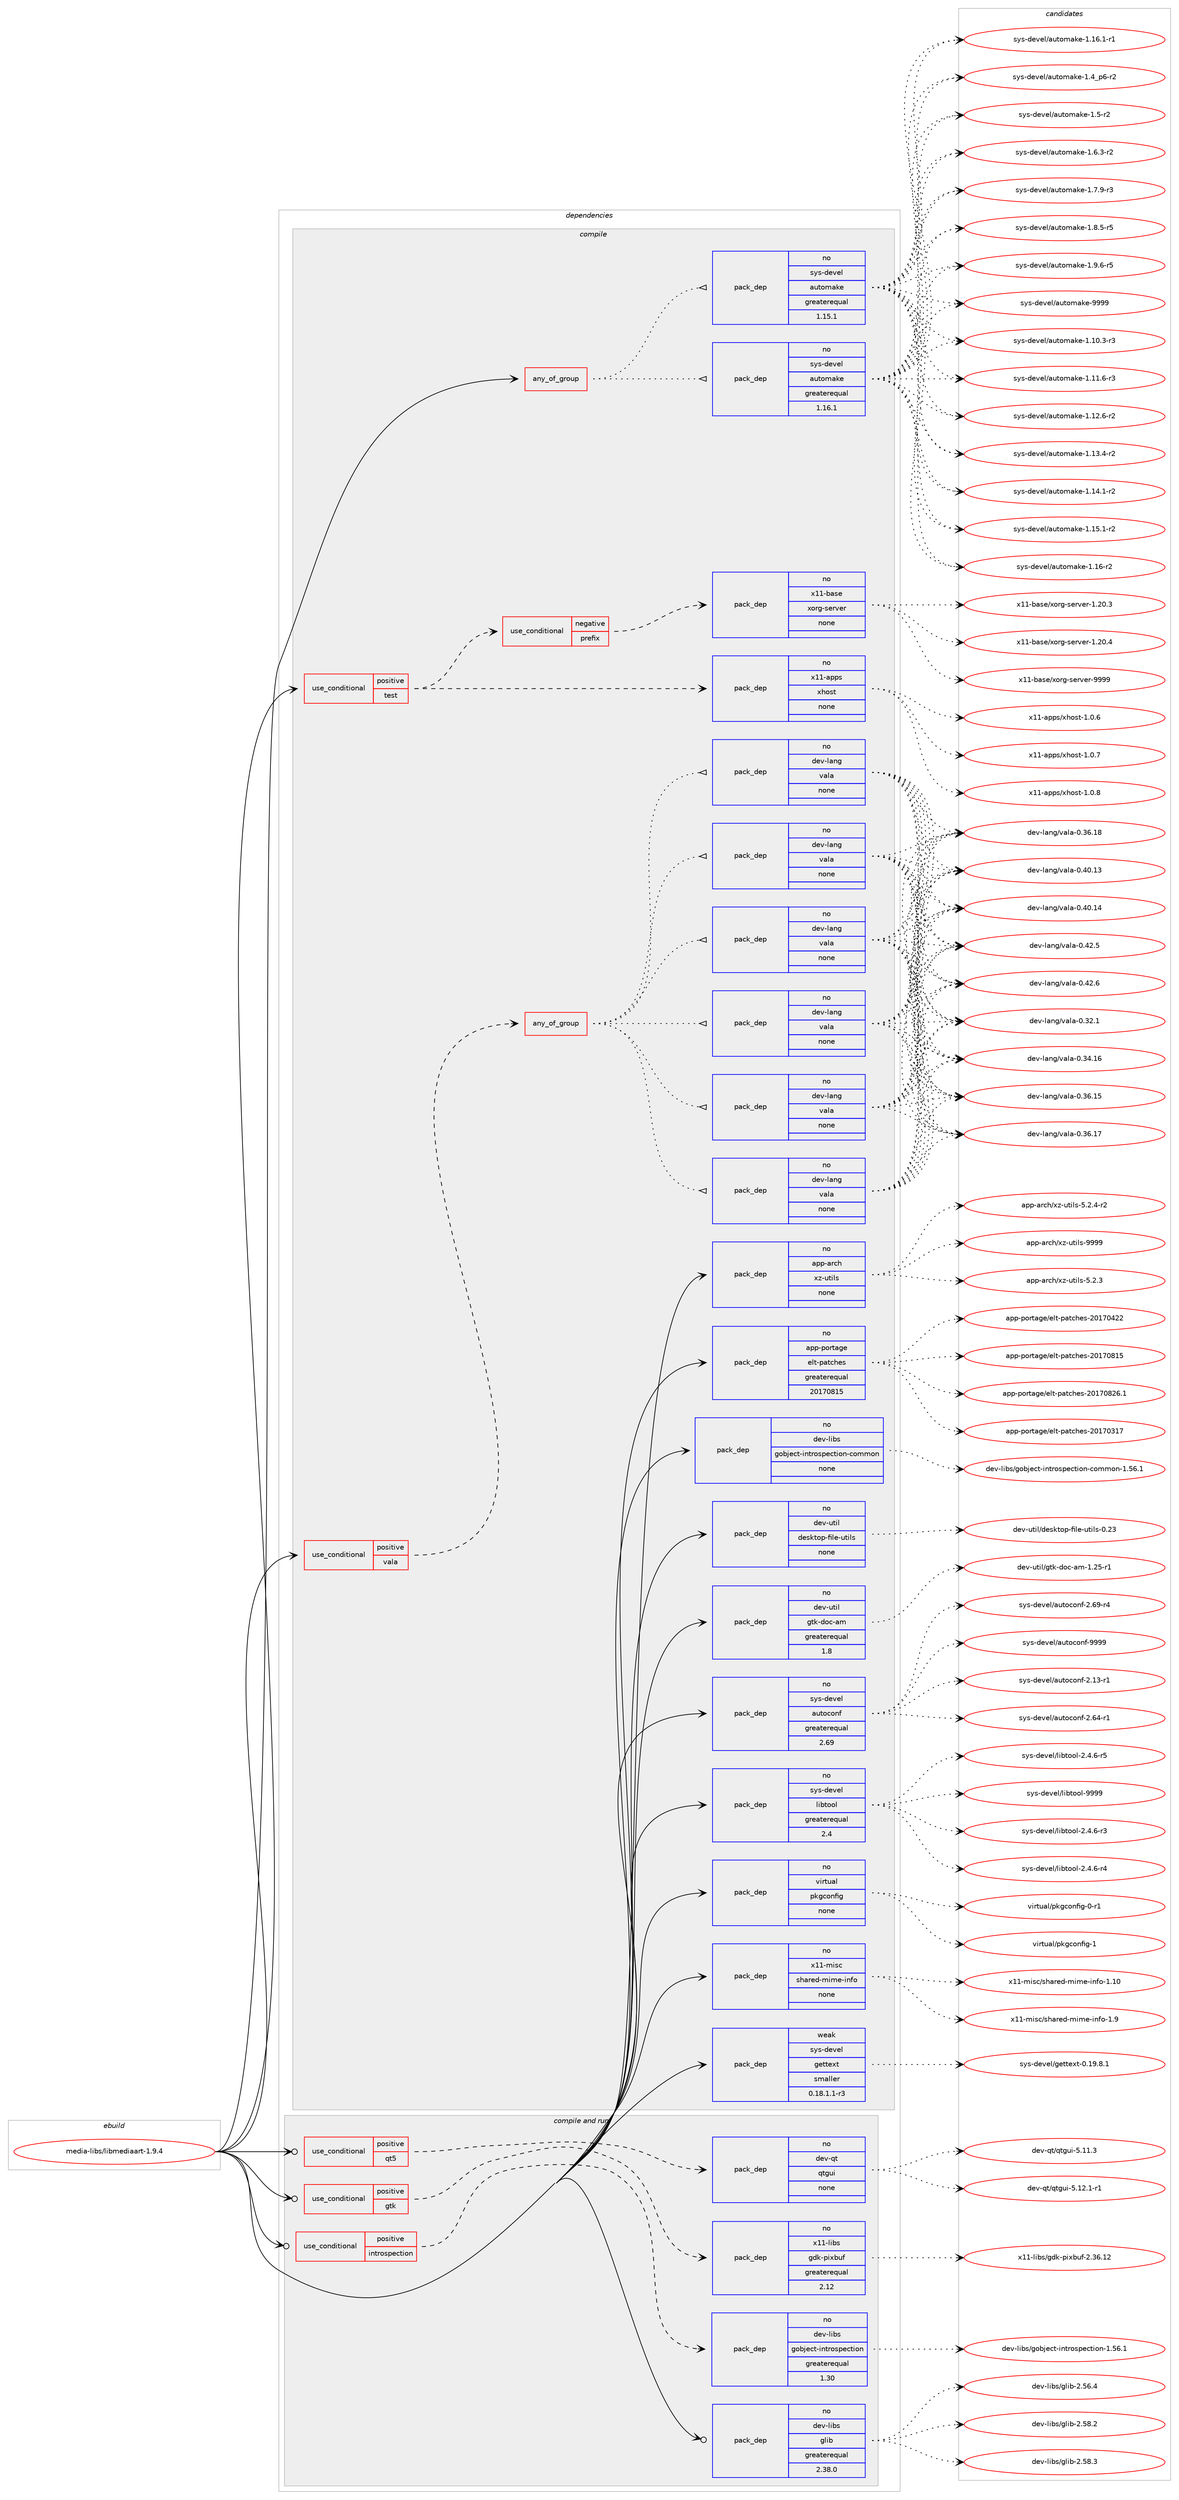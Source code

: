 digraph prolog {

# *************
# Graph options
# *************

newrank=true;
concentrate=true;
compound=true;
graph [rankdir=LR,fontname=Helvetica,fontsize=10,ranksep=1.5];#, ranksep=2.5, nodesep=0.2];
edge  [arrowhead=vee];
node  [fontname=Helvetica,fontsize=10];

# **********
# The ebuild
# **********

subgraph cluster_leftcol {
color=gray;
rank=same;
label=<<i>ebuild</i>>;
id [label="media-libs/libmediaart-1.9.4", color=red, width=4, href="../media-libs/libmediaart-1.9.4.svg"];
}

# ****************
# The dependencies
# ****************

subgraph cluster_midcol {
color=gray;
label=<<i>dependencies</i>>;
subgraph cluster_compile {
fillcolor="#eeeeee";
style=filled;
label=<<i>compile</i>>;
subgraph any25108 {
dependency1612946 [label=<<TABLE BORDER="0" CELLBORDER="1" CELLSPACING="0" CELLPADDING="4"><TR><TD CELLPADDING="10">any_of_group</TD></TR></TABLE>>, shape=none, color=red];subgraph pack1152670 {
dependency1612947 [label=<<TABLE BORDER="0" CELLBORDER="1" CELLSPACING="0" CELLPADDING="4" WIDTH="220"><TR><TD ROWSPAN="6" CELLPADDING="30">pack_dep</TD></TR><TR><TD WIDTH="110">no</TD></TR><TR><TD>sys-devel</TD></TR><TR><TD>automake</TD></TR><TR><TD>greaterequal</TD></TR><TR><TD>1.16.1</TD></TR></TABLE>>, shape=none, color=blue];
}
dependency1612946:e -> dependency1612947:w [weight=20,style="dotted",arrowhead="oinv"];
subgraph pack1152671 {
dependency1612948 [label=<<TABLE BORDER="0" CELLBORDER="1" CELLSPACING="0" CELLPADDING="4" WIDTH="220"><TR><TD ROWSPAN="6" CELLPADDING="30">pack_dep</TD></TR><TR><TD WIDTH="110">no</TD></TR><TR><TD>sys-devel</TD></TR><TR><TD>automake</TD></TR><TR><TD>greaterequal</TD></TR><TR><TD>1.15.1</TD></TR></TABLE>>, shape=none, color=blue];
}
dependency1612946:e -> dependency1612948:w [weight=20,style="dotted",arrowhead="oinv"];
}
id:e -> dependency1612946:w [weight=20,style="solid",arrowhead="vee"];
subgraph cond434469 {
dependency1612949 [label=<<TABLE BORDER="0" CELLBORDER="1" CELLSPACING="0" CELLPADDING="4"><TR><TD ROWSPAN="3" CELLPADDING="10">use_conditional</TD></TR><TR><TD>positive</TD></TR><TR><TD>test</TD></TR></TABLE>>, shape=none, color=red];
subgraph cond434470 {
dependency1612950 [label=<<TABLE BORDER="0" CELLBORDER="1" CELLSPACING="0" CELLPADDING="4"><TR><TD ROWSPAN="3" CELLPADDING="10">use_conditional</TD></TR><TR><TD>negative</TD></TR><TR><TD>prefix</TD></TR></TABLE>>, shape=none, color=red];
subgraph pack1152672 {
dependency1612951 [label=<<TABLE BORDER="0" CELLBORDER="1" CELLSPACING="0" CELLPADDING="4" WIDTH="220"><TR><TD ROWSPAN="6" CELLPADDING="30">pack_dep</TD></TR><TR><TD WIDTH="110">no</TD></TR><TR><TD>x11-base</TD></TR><TR><TD>xorg-server</TD></TR><TR><TD>none</TD></TR><TR><TD></TD></TR></TABLE>>, shape=none, color=blue];
}
dependency1612950:e -> dependency1612951:w [weight=20,style="dashed",arrowhead="vee"];
}
dependency1612949:e -> dependency1612950:w [weight=20,style="dashed",arrowhead="vee"];
subgraph pack1152673 {
dependency1612952 [label=<<TABLE BORDER="0" CELLBORDER="1" CELLSPACING="0" CELLPADDING="4" WIDTH="220"><TR><TD ROWSPAN="6" CELLPADDING="30">pack_dep</TD></TR><TR><TD WIDTH="110">no</TD></TR><TR><TD>x11-apps</TD></TR><TR><TD>xhost</TD></TR><TR><TD>none</TD></TR><TR><TD></TD></TR></TABLE>>, shape=none, color=blue];
}
dependency1612949:e -> dependency1612952:w [weight=20,style="dashed",arrowhead="vee"];
}
id:e -> dependency1612949:w [weight=20,style="solid",arrowhead="vee"];
subgraph cond434471 {
dependency1612953 [label=<<TABLE BORDER="0" CELLBORDER="1" CELLSPACING="0" CELLPADDING="4"><TR><TD ROWSPAN="3" CELLPADDING="10">use_conditional</TD></TR><TR><TD>positive</TD></TR><TR><TD>vala</TD></TR></TABLE>>, shape=none, color=red];
subgraph any25109 {
dependency1612954 [label=<<TABLE BORDER="0" CELLBORDER="1" CELLSPACING="0" CELLPADDING="4"><TR><TD CELLPADDING="10">any_of_group</TD></TR></TABLE>>, shape=none, color=red];subgraph pack1152674 {
dependency1612955 [label=<<TABLE BORDER="0" CELLBORDER="1" CELLSPACING="0" CELLPADDING="4" WIDTH="220"><TR><TD ROWSPAN="6" CELLPADDING="30">pack_dep</TD></TR><TR><TD WIDTH="110">no</TD></TR><TR><TD>dev-lang</TD></TR><TR><TD>vala</TD></TR><TR><TD>none</TD></TR><TR><TD></TD></TR></TABLE>>, shape=none, color=blue];
}
dependency1612954:e -> dependency1612955:w [weight=20,style="dotted",arrowhead="oinv"];
subgraph pack1152675 {
dependency1612956 [label=<<TABLE BORDER="0" CELLBORDER="1" CELLSPACING="0" CELLPADDING="4" WIDTH="220"><TR><TD ROWSPAN="6" CELLPADDING="30">pack_dep</TD></TR><TR><TD WIDTH="110">no</TD></TR><TR><TD>dev-lang</TD></TR><TR><TD>vala</TD></TR><TR><TD>none</TD></TR><TR><TD></TD></TR></TABLE>>, shape=none, color=blue];
}
dependency1612954:e -> dependency1612956:w [weight=20,style="dotted",arrowhead="oinv"];
subgraph pack1152676 {
dependency1612957 [label=<<TABLE BORDER="0" CELLBORDER="1" CELLSPACING="0" CELLPADDING="4" WIDTH="220"><TR><TD ROWSPAN="6" CELLPADDING="30">pack_dep</TD></TR><TR><TD WIDTH="110">no</TD></TR><TR><TD>dev-lang</TD></TR><TR><TD>vala</TD></TR><TR><TD>none</TD></TR><TR><TD></TD></TR></TABLE>>, shape=none, color=blue];
}
dependency1612954:e -> dependency1612957:w [weight=20,style="dotted",arrowhead="oinv"];
subgraph pack1152677 {
dependency1612958 [label=<<TABLE BORDER="0" CELLBORDER="1" CELLSPACING="0" CELLPADDING="4" WIDTH="220"><TR><TD ROWSPAN="6" CELLPADDING="30">pack_dep</TD></TR><TR><TD WIDTH="110">no</TD></TR><TR><TD>dev-lang</TD></TR><TR><TD>vala</TD></TR><TR><TD>none</TD></TR><TR><TD></TD></TR></TABLE>>, shape=none, color=blue];
}
dependency1612954:e -> dependency1612958:w [weight=20,style="dotted",arrowhead="oinv"];
subgraph pack1152678 {
dependency1612959 [label=<<TABLE BORDER="0" CELLBORDER="1" CELLSPACING="0" CELLPADDING="4" WIDTH="220"><TR><TD ROWSPAN="6" CELLPADDING="30">pack_dep</TD></TR><TR><TD WIDTH="110">no</TD></TR><TR><TD>dev-lang</TD></TR><TR><TD>vala</TD></TR><TR><TD>none</TD></TR><TR><TD></TD></TR></TABLE>>, shape=none, color=blue];
}
dependency1612954:e -> dependency1612959:w [weight=20,style="dotted",arrowhead="oinv"];
subgraph pack1152679 {
dependency1612960 [label=<<TABLE BORDER="0" CELLBORDER="1" CELLSPACING="0" CELLPADDING="4" WIDTH="220"><TR><TD ROWSPAN="6" CELLPADDING="30">pack_dep</TD></TR><TR><TD WIDTH="110">no</TD></TR><TR><TD>dev-lang</TD></TR><TR><TD>vala</TD></TR><TR><TD>none</TD></TR><TR><TD></TD></TR></TABLE>>, shape=none, color=blue];
}
dependency1612954:e -> dependency1612960:w [weight=20,style="dotted",arrowhead="oinv"];
}
dependency1612953:e -> dependency1612954:w [weight=20,style="dashed",arrowhead="vee"];
}
id:e -> dependency1612953:w [weight=20,style="solid",arrowhead="vee"];
subgraph pack1152680 {
dependency1612961 [label=<<TABLE BORDER="0" CELLBORDER="1" CELLSPACING="0" CELLPADDING="4" WIDTH="220"><TR><TD ROWSPAN="6" CELLPADDING="30">pack_dep</TD></TR><TR><TD WIDTH="110">no</TD></TR><TR><TD>app-arch</TD></TR><TR><TD>xz-utils</TD></TR><TR><TD>none</TD></TR><TR><TD></TD></TR></TABLE>>, shape=none, color=blue];
}
id:e -> dependency1612961:w [weight=20,style="solid",arrowhead="vee"];
subgraph pack1152681 {
dependency1612962 [label=<<TABLE BORDER="0" CELLBORDER="1" CELLSPACING="0" CELLPADDING="4" WIDTH="220"><TR><TD ROWSPAN="6" CELLPADDING="30">pack_dep</TD></TR><TR><TD WIDTH="110">no</TD></TR><TR><TD>app-portage</TD></TR><TR><TD>elt-patches</TD></TR><TR><TD>greaterequal</TD></TR><TR><TD>20170815</TD></TR></TABLE>>, shape=none, color=blue];
}
id:e -> dependency1612962:w [weight=20,style="solid",arrowhead="vee"];
subgraph pack1152682 {
dependency1612963 [label=<<TABLE BORDER="0" CELLBORDER="1" CELLSPACING="0" CELLPADDING="4" WIDTH="220"><TR><TD ROWSPAN="6" CELLPADDING="30">pack_dep</TD></TR><TR><TD WIDTH="110">no</TD></TR><TR><TD>dev-libs</TD></TR><TR><TD>gobject-introspection-common</TD></TR><TR><TD>none</TD></TR><TR><TD></TD></TR></TABLE>>, shape=none, color=blue];
}
id:e -> dependency1612963:w [weight=20,style="solid",arrowhead="vee"];
subgraph pack1152683 {
dependency1612964 [label=<<TABLE BORDER="0" CELLBORDER="1" CELLSPACING="0" CELLPADDING="4" WIDTH="220"><TR><TD ROWSPAN="6" CELLPADDING="30">pack_dep</TD></TR><TR><TD WIDTH="110">no</TD></TR><TR><TD>dev-util</TD></TR><TR><TD>desktop-file-utils</TD></TR><TR><TD>none</TD></TR><TR><TD></TD></TR></TABLE>>, shape=none, color=blue];
}
id:e -> dependency1612964:w [weight=20,style="solid",arrowhead="vee"];
subgraph pack1152684 {
dependency1612965 [label=<<TABLE BORDER="0" CELLBORDER="1" CELLSPACING="0" CELLPADDING="4" WIDTH="220"><TR><TD ROWSPAN="6" CELLPADDING="30">pack_dep</TD></TR><TR><TD WIDTH="110">no</TD></TR><TR><TD>dev-util</TD></TR><TR><TD>gtk-doc-am</TD></TR><TR><TD>greaterequal</TD></TR><TR><TD>1.8</TD></TR></TABLE>>, shape=none, color=blue];
}
id:e -> dependency1612965:w [weight=20,style="solid",arrowhead="vee"];
subgraph pack1152685 {
dependency1612966 [label=<<TABLE BORDER="0" CELLBORDER="1" CELLSPACING="0" CELLPADDING="4" WIDTH="220"><TR><TD ROWSPAN="6" CELLPADDING="30">pack_dep</TD></TR><TR><TD WIDTH="110">no</TD></TR><TR><TD>sys-devel</TD></TR><TR><TD>autoconf</TD></TR><TR><TD>greaterequal</TD></TR><TR><TD>2.69</TD></TR></TABLE>>, shape=none, color=blue];
}
id:e -> dependency1612966:w [weight=20,style="solid",arrowhead="vee"];
subgraph pack1152686 {
dependency1612967 [label=<<TABLE BORDER="0" CELLBORDER="1" CELLSPACING="0" CELLPADDING="4" WIDTH="220"><TR><TD ROWSPAN="6" CELLPADDING="30">pack_dep</TD></TR><TR><TD WIDTH="110">no</TD></TR><TR><TD>sys-devel</TD></TR><TR><TD>libtool</TD></TR><TR><TD>greaterequal</TD></TR><TR><TD>2.4</TD></TR></TABLE>>, shape=none, color=blue];
}
id:e -> dependency1612967:w [weight=20,style="solid",arrowhead="vee"];
subgraph pack1152687 {
dependency1612968 [label=<<TABLE BORDER="0" CELLBORDER="1" CELLSPACING="0" CELLPADDING="4" WIDTH="220"><TR><TD ROWSPAN="6" CELLPADDING="30">pack_dep</TD></TR><TR><TD WIDTH="110">no</TD></TR><TR><TD>virtual</TD></TR><TR><TD>pkgconfig</TD></TR><TR><TD>none</TD></TR><TR><TD></TD></TR></TABLE>>, shape=none, color=blue];
}
id:e -> dependency1612968:w [weight=20,style="solid",arrowhead="vee"];
subgraph pack1152688 {
dependency1612969 [label=<<TABLE BORDER="0" CELLBORDER="1" CELLSPACING="0" CELLPADDING="4" WIDTH="220"><TR><TD ROWSPAN="6" CELLPADDING="30">pack_dep</TD></TR><TR><TD WIDTH="110">no</TD></TR><TR><TD>x11-misc</TD></TR><TR><TD>shared-mime-info</TD></TR><TR><TD>none</TD></TR><TR><TD></TD></TR></TABLE>>, shape=none, color=blue];
}
id:e -> dependency1612969:w [weight=20,style="solid",arrowhead="vee"];
subgraph pack1152689 {
dependency1612970 [label=<<TABLE BORDER="0" CELLBORDER="1" CELLSPACING="0" CELLPADDING="4" WIDTH="220"><TR><TD ROWSPAN="6" CELLPADDING="30">pack_dep</TD></TR><TR><TD WIDTH="110">weak</TD></TR><TR><TD>sys-devel</TD></TR><TR><TD>gettext</TD></TR><TR><TD>smaller</TD></TR><TR><TD>0.18.1.1-r3</TD></TR></TABLE>>, shape=none, color=blue];
}
id:e -> dependency1612970:w [weight=20,style="solid",arrowhead="vee"];
}
subgraph cluster_compileandrun {
fillcolor="#eeeeee";
style=filled;
label=<<i>compile and run</i>>;
subgraph cond434472 {
dependency1612971 [label=<<TABLE BORDER="0" CELLBORDER="1" CELLSPACING="0" CELLPADDING="4"><TR><TD ROWSPAN="3" CELLPADDING="10">use_conditional</TD></TR><TR><TD>positive</TD></TR><TR><TD>gtk</TD></TR></TABLE>>, shape=none, color=red];
subgraph pack1152690 {
dependency1612972 [label=<<TABLE BORDER="0" CELLBORDER="1" CELLSPACING="0" CELLPADDING="4" WIDTH="220"><TR><TD ROWSPAN="6" CELLPADDING="30">pack_dep</TD></TR><TR><TD WIDTH="110">no</TD></TR><TR><TD>x11-libs</TD></TR><TR><TD>gdk-pixbuf</TD></TR><TR><TD>greaterequal</TD></TR><TR><TD>2.12</TD></TR></TABLE>>, shape=none, color=blue];
}
dependency1612971:e -> dependency1612972:w [weight=20,style="dashed",arrowhead="vee"];
}
id:e -> dependency1612971:w [weight=20,style="solid",arrowhead="odotvee"];
subgraph cond434473 {
dependency1612973 [label=<<TABLE BORDER="0" CELLBORDER="1" CELLSPACING="0" CELLPADDING="4"><TR><TD ROWSPAN="3" CELLPADDING="10">use_conditional</TD></TR><TR><TD>positive</TD></TR><TR><TD>introspection</TD></TR></TABLE>>, shape=none, color=red];
subgraph pack1152691 {
dependency1612974 [label=<<TABLE BORDER="0" CELLBORDER="1" CELLSPACING="0" CELLPADDING="4" WIDTH="220"><TR><TD ROWSPAN="6" CELLPADDING="30">pack_dep</TD></TR><TR><TD WIDTH="110">no</TD></TR><TR><TD>dev-libs</TD></TR><TR><TD>gobject-introspection</TD></TR><TR><TD>greaterequal</TD></TR><TR><TD>1.30</TD></TR></TABLE>>, shape=none, color=blue];
}
dependency1612973:e -> dependency1612974:w [weight=20,style="dashed",arrowhead="vee"];
}
id:e -> dependency1612973:w [weight=20,style="solid",arrowhead="odotvee"];
subgraph cond434474 {
dependency1612975 [label=<<TABLE BORDER="0" CELLBORDER="1" CELLSPACING="0" CELLPADDING="4"><TR><TD ROWSPAN="3" CELLPADDING="10">use_conditional</TD></TR><TR><TD>positive</TD></TR><TR><TD>qt5</TD></TR></TABLE>>, shape=none, color=red];
subgraph pack1152692 {
dependency1612976 [label=<<TABLE BORDER="0" CELLBORDER="1" CELLSPACING="0" CELLPADDING="4" WIDTH="220"><TR><TD ROWSPAN="6" CELLPADDING="30">pack_dep</TD></TR><TR><TD WIDTH="110">no</TD></TR><TR><TD>dev-qt</TD></TR><TR><TD>qtgui</TD></TR><TR><TD>none</TD></TR><TR><TD></TD></TR></TABLE>>, shape=none, color=blue];
}
dependency1612975:e -> dependency1612976:w [weight=20,style="dashed",arrowhead="vee"];
}
id:e -> dependency1612975:w [weight=20,style="solid",arrowhead="odotvee"];
subgraph pack1152693 {
dependency1612977 [label=<<TABLE BORDER="0" CELLBORDER="1" CELLSPACING="0" CELLPADDING="4" WIDTH="220"><TR><TD ROWSPAN="6" CELLPADDING="30">pack_dep</TD></TR><TR><TD WIDTH="110">no</TD></TR><TR><TD>dev-libs</TD></TR><TR><TD>glib</TD></TR><TR><TD>greaterequal</TD></TR><TR><TD>2.38.0</TD></TR></TABLE>>, shape=none, color=blue];
}
id:e -> dependency1612977:w [weight=20,style="solid",arrowhead="odotvee"];
}
subgraph cluster_run {
fillcolor="#eeeeee";
style=filled;
label=<<i>run</i>>;
}
}

# **************
# The candidates
# **************

subgraph cluster_choices {
rank=same;
color=gray;
label=<<i>candidates</i>>;

subgraph choice1152670 {
color=black;
nodesep=1;
choice11512111545100101118101108479711711611110997107101454946494846514511451 [label="sys-devel/automake-1.10.3-r3", color=red, width=4,href="../sys-devel/automake-1.10.3-r3.svg"];
choice11512111545100101118101108479711711611110997107101454946494946544511451 [label="sys-devel/automake-1.11.6-r3", color=red, width=4,href="../sys-devel/automake-1.11.6-r3.svg"];
choice11512111545100101118101108479711711611110997107101454946495046544511450 [label="sys-devel/automake-1.12.6-r2", color=red, width=4,href="../sys-devel/automake-1.12.6-r2.svg"];
choice11512111545100101118101108479711711611110997107101454946495146524511450 [label="sys-devel/automake-1.13.4-r2", color=red, width=4,href="../sys-devel/automake-1.13.4-r2.svg"];
choice11512111545100101118101108479711711611110997107101454946495246494511450 [label="sys-devel/automake-1.14.1-r2", color=red, width=4,href="../sys-devel/automake-1.14.1-r2.svg"];
choice11512111545100101118101108479711711611110997107101454946495346494511450 [label="sys-devel/automake-1.15.1-r2", color=red, width=4,href="../sys-devel/automake-1.15.1-r2.svg"];
choice1151211154510010111810110847971171161111099710710145494649544511450 [label="sys-devel/automake-1.16-r2", color=red, width=4,href="../sys-devel/automake-1.16-r2.svg"];
choice11512111545100101118101108479711711611110997107101454946495446494511449 [label="sys-devel/automake-1.16.1-r1", color=red, width=4,href="../sys-devel/automake-1.16.1-r1.svg"];
choice115121115451001011181011084797117116111109971071014549465295112544511450 [label="sys-devel/automake-1.4_p6-r2", color=red, width=4,href="../sys-devel/automake-1.4_p6-r2.svg"];
choice11512111545100101118101108479711711611110997107101454946534511450 [label="sys-devel/automake-1.5-r2", color=red, width=4,href="../sys-devel/automake-1.5-r2.svg"];
choice115121115451001011181011084797117116111109971071014549465446514511450 [label="sys-devel/automake-1.6.3-r2", color=red, width=4,href="../sys-devel/automake-1.6.3-r2.svg"];
choice115121115451001011181011084797117116111109971071014549465546574511451 [label="sys-devel/automake-1.7.9-r3", color=red, width=4,href="../sys-devel/automake-1.7.9-r3.svg"];
choice115121115451001011181011084797117116111109971071014549465646534511453 [label="sys-devel/automake-1.8.5-r5", color=red, width=4,href="../sys-devel/automake-1.8.5-r5.svg"];
choice115121115451001011181011084797117116111109971071014549465746544511453 [label="sys-devel/automake-1.9.6-r5", color=red, width=4,href="../sys-devel/automake-1.9.6-r5.svg"];
choice115121115451001011181011084797117116111109971071014557575757 [label="sys-devel/automake-9999", color=red, width=4,href="../sys-devel/automake-9999.svg"];
dependency1612947:e -> choice11512111545100101118101108479711711611110997107101454946494846514511451:w [style=dotted,weight="100"];
dependency1612947:e -> choice11512111545100101118101108479711711611110997107101454946494946544511451:w [style=dotted,weight="100"];
dependency1612947:e -> choice11512111545100101118101108479711711611110997107101454946495046544511450:w [style=dotted,weight="100"];
dependency1612947:e -> choice11512111545100101118101108479711711611110997107101454946495146524511450:w [style=dotted,weight="100"];
dependency1612947:e -> choice11512111545100101118101108479711711611110997107101454946495246494511450:w [style=dotted,weight="100"];
dependency1612947:e -> choice11512111545100101118101108479711711611110997107101454946495346494511450:w [style=dotted,weight="100"];
dependency1612947:e -> choice1151211154510010111810110847971171161111099710710145494649544511450:w [style=dotted,weight="100"];
dependency1612947:e -> choice11512111545100101118101108479711711611110997107101454946495446494511449:w [style=dotted,weight="100"];
dependency1612947:e -> choice115121115451001011181011084797117116111109971071014549465295112544511450:w [style=dotted,weight="100"];
dependency1612947:e -> choice11512111545100101118101108479711711611110997107101454946534511450:w [style=dotted,weight="100"];
dependency1612947:e -> choice115121115451001011181011084797117116111109971071014549465446514511450:w [style=dotted,weight="100"];
dependency1612947:e -> choice115121115451001011181011084797117116111109971071014549465546574511451:w [style=dotted,weight="100"];
dependency1612947:e -> choice115121115451001011181011084797117116111109971071014549465646534511453:w [style=dotted,weight="100"];
dependency1612947:e -> choice115121115451001011181011084797117116111109971071014549465746544511453:w [style=dotted,weight="100"];
dependency1612947:e -> choice115121115451001011181011084797117116111109971071014557575757:w [style=dotted,weight="100"];
}
subgraph choice1152671 {
color=black;
nodesep=1;
choice11512111545100101118101108479711711611110997107101454946494846514511451 [label="sys-devel/automake-1.10.3-r3", color=red, width=4,href="../sys-devel/automake-1.10.3-r3.svg"];
choice11512111545100101118101108479711711611110997107101454946494946544511451 [label="sys-devel/automake-1.11.6-r3", color=red, width=4,href="../sys-devel/automake-1.11.6-r3.svg"];
choice11512111545100101118101108479711711611110997107101454946495046544511450 [label="sys-devel/automake-1.12.6-r2", color=red, width=4,href="../sys-devel/automake-1.12.6-r2.svg"];
choice11512111545100101118101108479711711611110997107101454946495146524511450 [label="sys-devel/automake-1.13.4-r2", color=red, width=4,href="../sys-devel/automake-1.13.4-r2.svg"];
choice11512111545100101118101108479711711611110997107101454946495246494511450 [label="sys-devel/automake-1.14.1-r2", color=red, width=4,href="../sys-devel/automake-1.14.1-r2.svg"];
choice11512111545100101118101108479711711611110997107101454946495346494511450 [label="sys-devel/automake-1.15.1-r2", color=red, width=4,href="../sys-devel/automake-1.15.1-r2.svg"];
choice1151211154510010111810110847971171161111099710710145494649544511450 [label="sys-devel/automake-1.16-r2", color=red, width=4,href="../sys-devel/automake-1.16-r2.svg"];
choice11512111545100101118101108479711711611110997107101454946495446494511449 [label="sys-devel/automake-1.16.1-r1", color=red, width=4,href="../sys-devel/automake-1.16.1-r1.svg"];
choice115121115451001011181011084797117116111109971071014549465295112544511450 [label="sys-devel/automake-1.4_p6-r2", color=red, width=4,href="../sys-devel/automake-1.4_p6-r2.svg"];
choice11512111545100101118101108479711711611110997107101454946534511450 [label="sys-devel/automake-1.5-r2", color=red, width=4,href="../sys-devel/automake-1.5-r2.svg"];
choice115121115451001011181011084797117116111109971071014549465446514511450 [label="sys-devel/automake-1.6.3-r2", color=red, width=4,href="../sys-devel/automake-1.6.3-r2.svg"];
choice115121115451001011181011084797117116111109971071014549465546574511451 [label="sys-devel/automake-1.7.9-r3", color=red, width=4,href="../sys-devel/automake-1.7.9-r3.svg"];
choice115121115451001011181011084797117116111109971071014549465646534511453 [label="sys-devel/automake-1.8.5-r5", color=red, width=4,href="../sys-devel/automake-1.8.5-r5.svg"];
choice115121115451001011181011084797117116111109971071014549465746544511453 [label="sys-devel/automake-1.9.6-r5", color=red, width=4,href="../sys-devel/automake-1.9.6-r5.svg"];
choice115121115451001011181011084797117116111109971071014557575757 [label="sys-devel/automake-9999", color=red, width=4,href="../sys-devel/automake-9999.svg"];
dependency1612948:e -> choice11512111545100101118101108479711711611110997107101454946494846514511451:w [style=dotted,weight="100"];
dependency1612948:e -> choice11512111545100101118101108479711711611110997107101454946494946544511451:w [style=dotted,weight="100"];
dependency1612948:e -> choice11512111545100101118101108479711711611110997107101454946495046544511450:w [style=dotted,weight="100"];
dependency1612948:e -> choice11512111545100101118101108479711711611110997107101454946495146524511450:w [style=dotted,weight="100"];
dependency1612948:e -> choice11512111545100101118101108479711711611110997107101454946495246494511450:w [style=dotted,weight="100"];
dependency1612948:e -> choice11512111545100101118101108479711711611110997107101454946495346494511450:w [style=dotted,weight="100"];
dependency1612948:e -> choice1151211154510010111810110847971171161111099710710145494649544511450:w [style=dotted,weight="100"];
dependency1612948:e -> choice11512111545100101118101108479711711611110997107101454946495446494511449:w [style=dotted,weight="100"];
dependency1612948:e -> choice115121115451001011181011084797117116111109971071014549465295112544511450:w [style=dotted,weight="100"];
dependency1612948:e -> choice11512111545100101118101108479711711611110997107101454946534511450:w [style=dotted,weight="100"];
dependency1612948:e -> choice115121115451001011181011084797117116111109971071014549465446514511450:w [style=dotted,weight="100"];
dependency1612948:e -> choice115121115451001011181011084797117116111109971071014549465546574511451:w [style=dotted,weight="100"];
dependency1612948:e -> choice115121115451001011181011084797117116111109971071014549465646534511453:w [style=dotted,weight="100"];
dependency1612948:e -> choice115121115451001011181011084797117116111109971071014549465746544511453:w [style=dotted,weight="100"];
dependency1612948:e -> choice115121115451001011181011084797117116111109971071014557575757:w [style=dotted,weight="100"];
}
subgraph choice1152672 {
color=black;
nodesep=1;
choice1204949459897115101471201111141034511510111411810111445494650484651 [label="x11-base/xorg-server-1.20.3", color=red, width=4,href="../x11-base/xorg-server-1.20.3.svg"];
choice1204949459897115101471201111141034511510111411810111445494650484652 [label="x11-base/xorg-server-1.20.4", color=red, width=4,href="../x11-base/xorg-server-1.20.4.svg"];
choice120494945989711510147120111114103451151011141181011144557575757 [label="x11-base/xorg-server-9999", color=red, width=4,href="../x11-base/xorg-server-9999.svg"];
dependency1612951:e -> choice1204949459897115101471201111141034511510111411810111445494650484651:w [style=dotted,weight="100"];
dependency1612951:e -> choice1204949459897115101471201111141034511510111411810111445494650484652:w [style=dotted,weight="100"];
dependency1612951:e -> choice120494945989711510147120111114103451151011141181011144557575757:w [style=dotted,weight="100"];
}
subgraph choice1152673 {
color=black;
nodesep=1;
choice1204949459711211211547120104111115116454946484654 [label="x11-apps/xhost-1.0.6", color=red, width=4,href="../x11-apps/xhost-1.0.6.svg"];
choice1204949459711211211547120104111115116454946484655 [label="x11-apps/xhost-1.0.7", color=red, width=4,href="../x11-apps/xhost-1.0.7.svg"];
choice1204949459711211211547120104111115116454946484656 [label="x11-apps/xhost-1.0.8", color=red, width=4,href="../x11-apps/xhost-1.0.8.svg"];
dependency1612952:e -> choice1204949459711211211547120104111115116454946484654:w [style=dotted,weight="100"];
dependency1612952:e -> choice1204949459711211211547120104111115116454946484655:w [style=dotted,weight="100"];
dependency1612952:e -> choice1204949459711211211547120104111115116454946484656:w [style=dotted,weight="100"];
}
subgraph choice1152674 {
color=black;
nodesep=1;
choice100101118451089711010347118971089745484651504649 [label="dev-lang/vala-0.32.1", color=red, width=4,href="../dev-lang/vala-0.32.1.svg"];
choice10010111845108971101034711897108974548465152464954 [label="dev-lang/vala-0.34.16", color=red, width=4,href="../dev-lang/vala-0.34.16.svg"];
choice10010111845108971101034711897108974548465154464953 [label="dev-lang/vala-0.36.15", color=red, width=4,href="../dev-lang/vala-0.36.15.svg"];
choice10010111845108971101034711897108974548465154464955 [label="dev-lang/vala-0.36.17", color=red, width=4,href="../dev-lang/vala-0.36.17.svg"];
choice10010111845108971101034711897108974548465154464956 [label="dev-lang/vala-0.36.18", color=red, width=4,href="../dev-lang/vala-0.36.18.svg"];
choice10010111845108971101034711897108974548465248464951 [label="dev-lang/vala-0.40.13", color=red, width=4,href="../dev-lang/vala-0.40.13.svg"];
choice10010111845108971101034711897108974548465248464952 [label="dev-lang/vala-0.40.14", color=red, width=4,href="../dev-lang/vala-0.40.14.svg"];
choice100101118451089711010347118971089745484652504653 [label="dev-lang/vala-0.42.5", color=red, width=4,href="../dev-lang/vala-0.42.5.svg"];
choice100101118451089711010347118971089745484652504654 [label="dev-lang/vala-0.42.6", color=red, width=4,href="../dev-lang/vala-0.42.6.svg"];
dependency1612955:e -> choice100101118451089711010347118971089745484651504649:w [style=dotted,weight="100"];
dependency1612955:e -> choice10010111845108971101034711897108974548465152464954:w [style=dotted,weight="100"];
dependency1612955:e -> choice10010111845108971101034711897108974548465154464953:w [style=dotted,weight="100"];
dependency1612955:e -> choice10010111845108971101034711897108974548465154464955:w [style=dotted,weight="100"];
dependency1612955:e -> choice10010111845108971101034711897108974548465154464956:w [style=dotted,weight="100"];
dependency1612955:e -> choice10010111845108971101034711897108974548465248464951:w [style=dotted,weight="100"];
dependency1612955:e -> choice10010111845108971101034711897108974548465248464952:w [style=dotted,weight="100"];
dependency1612955:e -> choice100101118451089711010347118971089745484652504653:w [style=dotted,weight="100"];
dependency1612955:e -> choice100101118451089711010347118971089745484652504654:w [style=dotted,weight="100"];
}
subgraph choice1152675 {
color=black;
nodesep=1;
choice100101118451089711010347118971089745484651504649 [label="dev-lang/vala-0.32.1", color=red, width=4,href="../dev-lang/vala-0.32.1.svg"];
choice10010111845108971101034711897108974548465152464954 [label="dev-lang/vala-0.34.16", color=red, width=4,href="../dev-lang/vala-0.34.16.svg"];
choice10010111845108971101034711897108974548465154464953 [label="dev-lang/vala-0.36.15", color=red, width=4,href="../dev-lang/vala-0.36.15.svg"];
choice10010111845108971101034711897108974548465154464955 [label="dev-lang/vala-0.36.17", color=red, width=4,href="../dev-lang/vala-0.36.17.svg"];
choice10010111845108971101034711897108974548465154464956 [label="dev-lang/vala-0.36.18", color=red, width=4,href="../dev-lang/vala-0.36.18.svg"];
choice10010111845108971101034711897108974548465248464951 [label="dev-lang/vala-0.40.13", color=red, width=4,href="../dev-lang/vala-0.40.13.svg"];
choice10010111845108971101034711897108974548465248464952 [label="dev-lang/vala-0.40.14", color=red, width=4,href="../dev-lang/vala-0.40.14.svg"];
choice100101118451089711010347118971089745484652504653 [label="dev-lang/vala-0.42.5", color=red, width=4,href="../dev-lang/vala-0.42.5.svg"];
choice100101118451089711010347118971089745484652504654 [label="dev-lang/vala-0.42.6", color=red, width=4,href="../dev-lang/vala-0.42.6.svg"];
dependency1612956:e -> choice100101118451089711010347118971089745484651504649:w [style=dotted,weight="100"];
dependency1612956:e -> choice10010111845108971101034711897108974548465152464954:w [style=dotted,weight="100"];
dependency1612956:e -> choice10010111845108971101034711897108974548465154464953:w [style=dotted,weight="100"];
dependency1612956:e -> choice10010111845108971101034711897108974548465154464955:w [style=dotted,weight="100"];
dependency1612956:e -> choice10010111845108971101034711897108974548465154464956:w [style=dotted,weight="100"];
dependency1612956:e -> choice10010111845108971101034711897108974548465248464951:w [style=dotted,weight="100"];
dependency1612956:e -> choice10010111845108971101034711897108974548465248464952:w [style=dotted,weight="100"];
dependency1612956:e -> choice100101118451089711010347118971089745484652504653:w [style=dotted,weight="100"];
dependency1612956:e -> choice100101118451089711010347118971089745484652504654:w [style=dotted,weight="100"];
}
subgraph choice1152676 {
color=black;
nodesep=1;
choice100101118451089711010347118971089745484651504649 [label="dev-lang/vala-0.32.1", color=red, width=4,href="../dev-lang/vala-0.32.1.svg"];
choice10010111845108971101034711897108974548465152464954 [label="dev-lang/vala-0.34.16", color=red, width=4,href="../dev-lang/vala-0.34.16.svg"];
choice10010111845108971101034711897108974548465154464953 [label="dev-lang/vala-0.36.15", color=red, width=4,href="../dev-lang/vala-0.36.15.svg"];
choice10010111845108971101034711897108974548465154464955 [label="dev-lang/vala-0.36.17", color=red, width=4,href="../dev-lang/vala-0.36.17.svg"];
choice10010111845108971101034711897108974548465154464956 [label="dev-lang/vala-0.36.18", color=red, width=4,href="../dev-lang/vala-0.36.18.svg"];
choice10010111845108971101034711897108974548465248464951 [label="dev-lang/vala-0.40.13", color=red, width=4,href="../dev-lang/vala-0.40.13.svg"];
choice10010111845108971101034711897108974548465248464952 [label="dev-lang/vala-0.40.14", color=red, width=4,href="../dev-lang/vala-0.40.14.svg"];
choice100101118451089711010347118971089745484652504653 [label="dev-lang/vala-0.42.5", color=red, width=4,href="../dev-lang/vala-0.42.5.svg"];
choice100101118451089711010347118971089745484652504654 [label="dev-lang/vala-0.42.6", color=red, width=4,href="../dev-lang/vala-0.42.6.svg"];
dependency1612957:e -> choice100101118451089711010347118971089745484651504649:w [style=dotted,weight="100"];
dependency1612957:e -> choice10010111845108971101034711897108974548465152464954:w [style=dotted,weight="100"];
dependency1612957:e -> choice10010111845108971101034711897108974548465154464953:w [style=dotted,weight="100"];
dependency1612957:e -> choice10010111845108971101034711897108974548465154464955:w [style=dotted,weight="100"];
dependency1612957:e -> choice10010111845108971101034711897108974548465154464956:w [style=dotted,weight="100"];
dependency1612957:e -> choice10010111845108971101034711897108974548465248464951:w [style=dotted,weight="100"];
dependency1612957:e -> choice10010111845108971101034711897108974548465248464952:w [style=dotted,weight="100"];
dependency1612957:e -> choice100101118451089711010347118971089745484652504653:w [style=dotted,weight="100"];
dependency1612957:e -> choice100101118451089711010347118971089745484652504654:w [style=dotted,weight="100"];
}
subgraph choice1152677 {
color=black;
nodesep=1;
choice100101118451089711010347118971089745484651504649 [label="dev-lang/vala-0.32.1", color=red, width=4,href="../dev-lang/vala-0.32.1.svg"];
choice10010111845108971101034711897108974548465152464954 [label="dev-lang/vala-0.34.16", color=red, width=4,href="../dev-lang/vala-0.34.16.svg"];
choice10010111845108971101034711897108974548465154464953 [label="dev-lang/vala-0.36.15", color=red, width=4,href="../dev-lang/vala-0.36.15.svg"];
choice10010111845108971101034711897108974548465154464955 [label="dev-lang/vala-0.36.17", color=red, width=4,href="../dev-lang/vala-0.36.17.svg"];
choice10010111845108971101034711897108974548465154464956 [label="dev-lang/vala-0.36.18", color=red, width=4,href="../dev-lang/vala-0.36.18.svg"];
choice10010111845108971101034711897108974548465248464951 [label="dev-lang/vala-0.40.13", color=red, width=4,href="../dev-lang/vala-0.40.13.svg"];
choice10010111845108971101034711897108974548465248464952 [label="dev-lang/vala-0.40.14", color=red, width=4,href="../dev-lang/vala-0.40.14.svg"];
choice100101118451089711010347118971089745484652504653 [label="dev-lang/vala-0.42.5", color=red, width=4,href="../dev-lang/vala-0.42.5.svg"];
choice100101118451089711010347118971089745484652504654 [label="dev-lang/vala-0.42.6", color=red, width=4,href="../dev-lang/vala-0.42.6.svg"];
dependency1612958:e -> choice100101118451089711010347118971089745484651504649:w [style=dotted,weight="100"];
dependency1612958:e -> choice10010111845108971101034711897108974548465152464954:w [style=dotted,weight="100"];
dependency1612958:e -> choice10010111845108971101034711897108974548465154464953:w [style=dotted,weight="100"];
dependency1612958:e -> choice10010111845108971101034711897108974548465154464955:w [style=dotted,weight="100"];
dependency1612958:e -> choice10010111845108971101034711897108974548465154464956:w [style=dotted,weight="100"];
dependency1612958:e -> choice10010111845108971101034711897108974548465248464951:w [style=dotted,weight="100"];
dependency1612958:e -> choice10010111845108971101034711897108974548465248464952:w [style=dotted,weight="100"];
dependency1612958:e -> choice100101118451089711010347118971089745484652504653:w [style=dotted,weight="100"];
dependency1612958:e -> choice100101118451089711010347118971089745484652504654:w [style=dotted,weight="100"];
}
subgraph choice1152678 {
color=black;
nodesep=1;
choice100101118451089711010347118971089745484651504649 [label="dev-lang/vala-0.32.1", color=red, width=4,href="../dev-lang/vala-0.32.1.svg"];
choice10010111845108971101034711897108974548465152464954 [label="dev-lang/vala-0.34.16", color=red, width=4,href="../dev-lang/vala-0.34.16.svg"];
choice10010111845108971101034711897108974548465154464953 [label="dev-lang/vala-0.36.15", color=red, width=4,href="../dev-lang/vala-0.36.15.svg"];
choice10010111845108971101034711897108974548465154464955 [label="dev-lang/vala-0.36.17", color=red, width=4,href="../dev-lang/vala-0.36.17.svg"];
choice10010111845108971101034711897108974548465154464956 [label="dev-lang/vala-0.36.18", color=red, width=4,href="../dev-lang/vala-0.36.18.svg"];
choice10010111845108971101034711897108974548465248464951 [label="dev-lang/vala-0.40.13", color=red, width=4,href="../dev-lang/vala-0.40.13.svg"];
choice10010111845108971101034711897108974548465248464952 [label="dev-lang/vala-0.40.14", color=red, width=4,href="../dev-lang/vala-0.40.14.svg"];
choice100101118451089711010347118971089745484652504653 [label="dev-lang/vala-0.42.5", color=red, width=4,href="../dev-lang/vala-0.42.5.svg"];
choice100101118451089711010347118971089745484652504654 [label="dev-lang/vala-0.42.6", color=red, width=4,href="../dev-lang/vala-0.42.6.svg"];
dependency1612959:e -> choice100101118451089711010347118971089745484651504649:w [style=dotted,weight="100"];
dependency1612959:e -> choice10010111845108971101034711897108974548465152464954:w [style=dotted,weight="100"];
dependency1612959:e -> choice10010111845108971101034711897108974548465154464953:w [style=dotted,weight="100"];
dependency1612959:e -> choice10010111845108971101034711897108974548465154464955:w [style=dotted,weight="100"];
dependency1612959:e -> choice10010111845108971101034711897108974548465154464956:w [style=dotted,weight="100"];
dependency1612959:e -> choice10010111845108971101034711897108974548465248464951:w [style=dotted,weight="100"];
dependency1612959:e -> choice10010111845108971101034711897108974548465248464952:w [style=dotted,weight="100"];
dependency1612959:e -> choice100101118451089711010347118971089745484652504653:w [style=dotted,weight="100"];
dependency1612959:e -> choice100101118451089711010347118971089745484652504654:w [style=dotted,weight="100"];
}
subgraph choice1152679 {
color=black;
nodesep=1;
choice100101118451089711010347118971089745484651504649 [label="dev-lang/vala-0.32.1", color=red, width=4,href="../dev-lang/vala-0.32.1.svg"];
choice10010111845108971101034711897108974548465152464954 [label="dev-lang/vala-0.34.16", color=red, width=4,href="../dev-lang/vala-0.34.16.svg"];
choice10010111845108971101034711897108974548465154464953 [label="dev-lang/vala-0.36.15", color=red, width=4,href="../dev-lang/vala-0.36.15.svg"];
choice10010111845108971101034711897108974548465154464955 [label="dev-lang/vala-0.36.17", color=red, width=4,href="../dev-lang/vala-0.36.17.svg"];
choice10010111845108971101034711897108974548465154464956 [label="dev-lang/vala-0.36.18", color=red, width=4,href="../dev-lang/vala-0.36.18.svg"];
choice10010111845108971101034711897108974548465248464951 [label="dev-lang/vala-0.40.13", color=red, width=4,href="../dev-lang/vala-0.40.13.svg"];
choice10010111845108971101034711897108974548465248464952 [label="dev-lang/vala-0.40.14", color=red, width=4,href="../dev-lang/vala-0.40.14.svg"];
choice100101118451089711010347118971089745484652504653 [label="dev-lang/vala-0.42.5", color=red, width=4,href="../dev-lang/vala-0.42.5.svg"];
choice100101118451089711010347118971089745484652504654 [label="dev-lang/vala-0.42.6", color=red, width=4,href="../dev-lang/vala-0.42.6.svg"];
dependency1612960:e -> choice100101118451089711010347118971089745484651504649:w [style=dotted,weight="100"];
dependency1612960:e -> choice10010111845108971101034711897108974548465152464954:w [style=dotted,weight="100"];
dependency1612960:e -> choice10010111845108971101034711897108974548465154464953:w [style=dotted,weight="100"];
dependency1612960:e -> choice10010111845108971101034711897108974548465154464955:w [style=dotted,weight="100"];
dependency1612960:e -> choice10010111845108971101034711897108974548465154464956:w [style=dotted,weight="100"];
dependency1612960:e -> choice10010111845108971101034711897108974548465248464951:w [style=dotted,weight="100"];
dependency1612960:e -> choice10010111845108971101034711897108974548465248464952:w [style=dotted,weight="100"];
dependency1612960:e -> choice100101118451089711010347118971089745484652504653:w [style=dotted,weight="100"];
dependency1612960:e -> choice100101118451089711010347118971089745484652504654:w [style=dotted,weight="100"];
}
subgraph choice1152680 {
color=black;
nodesep=1;
choice971121124597114991044712012245117116105108115455346504651 [label="app-arch/xz-utils-5.2.3", color=red, width=4,href="../app-arch/xz-utils-5.2.3.svg"];
choice9711211245971149910447120122451171161051081154553465046524511450 [label="app-arch/xz-utils-5.2.4-r2", color=red, width=4,href="../app-arch/xz-utils-5.2.4-r2.svg"];
choice9711211245971149910447120122451171161051081154557575757 [label="app-arch/xz-utils-9999", color=red, width=4,href="../app-arch/xz-utils-9999.svg"];
dependency1612961:e -> choice971121124597114991044712012245117116105108115455346504651:w [style=dotted,weight="100"];
dependency1612961:e -> choice9711211245971149910447120122451171161051081154553465046524511450:w [style=dotted,weight="100"];
dependency1612961:e -> choice9711211245971149910447120122451171161051081154557575757:w [style=dotted,weight="100"];
}
subgraph choice1152681 {
color=black;
nodesep=1;
choice97112112451121111141169710310147101108116451129711699104101115455048495548514955 [label="app-portage/elt-patches-20170317", color=red, width=4,href="../app-portage/elt-patches-20170317.svg"];
choice97112112451121111141169710310147101108116451129711699104101115455048495548525050 [label="app-portage/elt-patches-20170422", color=red, width=4,href="../app-portage/elt-patches-20170422.svg"];
choice97112112451121111141169710310147101108116451129711699104101115455048495548564953 [label="app-portage/elt-patches-20170815", color=red, width=4,href="../app-portage/elt-patches-20170815.svg"];
choice971121124511211111411697103101471011081164511297116991041011154550484955485650544649 [label="app-portage/elt-patches-20170826.1", color=red, width=4,href="../app-portage/elt-patches-20170826.1.svg"];
dependency1612962:e -> choice97112112451121111141169710310147101108116451129711699104101115455048495548514955:w [style=dotted,weight="100"];
dependency1612962:e -> choice97112112451121111141169710310147101108116451129711699104101115455048495548525050:w [style=dotted,weight="100"];
dependency1612962:e -> choice97112112451121111141169710310147101108116451129711699104101115455048495548564953:w [style=dotted,weight="100"];
dependency1612962:e -> choice971121124511211111411697103101471011081164511297116991041011154550484955485650544649:w [style=dotted,weight="100"];
}
subgraph choice1152682 {
color=black;
nodesep=1;
choice10010111845108105981154710311198106101991164510511011611411111511210199116105111110459911110910911111045494653544649 [label="dev-libs/gobject-introspection-common-1.56.1", color=red, width=4,href="../dev-libs/gobject-introspection-common-1.56.1.svg"];
dependency1612963:e -> choice10010111845108105981154710311198106101991164510511011611411111511210199116105111110459911110910911111045494653544649:w [style=dotted,weight="100"];
}
subgraph choice1152683 {
color=black;
nodesep=1;
choice100101118451171161051084710010111510711611111245102105108101451171161051081154548465051 [label="dev-util/desktop-file-utils-0.23", color=red, width=4,href="../dev-util/desktop-file-utils-0.23.svg"];
dependency1612964:e -> choice100101118451171161051084710010111510711611111245102105108101451171161051081154548465051:w [style=dotted,weight="100"];
}
subgraph choice1152684 {
color=black;
nodesep=1;
choice10010111845117116105108471031161074510011199459710945494650534511449 [label="dev-util/gtk-doc-am-1.25-r1", color=red, width=4,href="../dev-util/gtk-doc-am-1.25-r1.svg"];
dependency1612965:e -> choice10010111845117116105108471031161074510011199459710945494650534511449:w [style=dotted,weight="100"];
}
subgraph choice1152685 {
color=black;
nodesep=1;
choice1151211154510010111810110847971171161119911111010245504649514511449 [label="sys-devel/autoconf-2.13-r1", color=red, width=4,href="../sys-devel/autoconf-2.13-r1.svg"];
choice1151211154510010111810110847971171161119911111010245504654524511449 [label="sys-devel/autoconf-2.64-r1", color=red, width=4,href="../sys-devel/autoconf-2.64-r1.svg"];
choice1151211154510010111810110847971171161119911111010245504654574511452 [label="sys-devel/autoconf-2.69-r4", color=red, width=4,href="../sys-devel/autoconf-2.69-r4.svg"];
choice115121115451001011181011084797117116111991111101024557575757 [label="sys-devel/autoconf-9999", color=red, width=4,href="../sys-devel/autoconf-9999.svg"];
dependency1612966:e -> choice1151211154510010111810110847971171161119911111010245504649514511449:w [style=dotted,weight="100"];
dependency1612966:e -> choice1151211154510010111810110847971171161119911111010245504654524511449:w [style=dotted,weight="100"];
dependency1612966:e -> choice1151211154510010111810110847971171161119911111010245504654574511452:w [style=dotted,weight="100"];
dependency1612966:e -> choice115121115451001011181011084797117116111991111101024557575757:w [style=dotted,weight="100"];
}
subgraph choice1152686 {
color=black;
nodesep=1;
choice1151211154510010111810110847108105981161111111084550465246544511451 [label="sys-devel/libtool-2.4.6-r3", color=red, width=4,href="../sys-devel/libtool-2.4.6-r3.svg"];
choice1151211154510010111810110847108105981161111111084550465246544511452 [label="sys-devel/libtool-2.4.6-r4", color=red, width=4,href="../sys-devel/libtool-2.4.6-r4.svg"];
choice1151211154510010111810110847108105981161111111084550465246544511453 [label="sys-devel/libtool-2.4.6-r5", color=red, width=4,href="../sys-devel/libtool-2.4.6-r5.svg"];
choice1151211154510010111810110847108105981161111111084557575757 [label="sys-devel/libtool-9999", color=red, width=4,href="../sys-devel/libtool-9999.svg"];
dependency1612967:e -> choice1151211154510010111810110847108105981161111111084550465246544511451:w [style=dotted,weight="100"];
dependency1612967:e -> choice1151211154510010111810110847108105981161111111084550465246544511452:w [style=dotted,weight="100"];
dependency1612967:e -> choice1151211154510010111810110847108105981161111111084550465246544511453:w [style=dotted,weight="100"];
dependency1612967:e -> choice1151211154510010111810110847108105981161111111084557575757:w [style=dotted,weight="100"];
}
subgraph choice1152687 {
color=black;
nodesep=1;
choice11810511411611797108471121071039911111010210510345484511449 [label="virtual/pkgconfig-0-r1", color=red, width=4,href="../virtual/pkgconfig-0-r1.svg"];
choice1181051141161179710847112107103991111101021051034549 [label="virtual/pkgconfig-1", color=red, width=4,href="../virtual/pkgconfig-1.svg"];
dependency1612968:e -> choice11810511411611797108471121071039911111010210510345484511449:w [style=dotted,weight="100"];
dependency1612968:e -> choice1181051141161179710847112107103991111101021051034549:w [style=dotted,weight="100"];
}
subgraph choice1152688 {
color=black;
nodesep=1;
choice12049494510910511599471151049711410110045109105109101451051101021114549464948 [label="x11-misc/shared-mime-info-1.10", color=red, width=4,href="../x11-misc/shared-mime-info-1.10.svg"];
choice120494945109105115994711510497114101100451091051091014510511010211145494657 [label="x11-misc/shared-mime-info-1.9", color=red, width=4,href="../x11-misc/shared-mime-info-1.9.svg"];
dependency1612969:e -> choice12049494510910511599471151049711410110045109105109101451051101021114549464948:w [style=dotted,weight="100"];
dependency1612969:e -> choice120494945109105115994711510497114101100451091051091014510511010211145494657:w [style=dotted,weight="100"];
}
subgraph choice1152689 {
color=black;
nodesep=1;
choice1151211154510010111810110847103101116116101120116454846495746564649 [label="sys-devel/gettext-0.19.8.1", color=red, width=4,href="../sys-devel/gettext-0.19.8.1.svg"];
dependency1612970:e -> choice1151211154510010111810110847103101116116101120116454846495746564649:w [style=dotted,weight="100"];
}
subgraph choice1152690 {
color=black;
nodesep=1;
choice120494945108105981154710310010745112105120981171024550465154464950 [label="x11-libs/gdk-pixbuf-2.36.12", color=red, width=4,href="../x11-libs/gdk-pixbuf-2.36.12.svg"];
dependency1612972:e -> choice120494945108105981154710310010745112105120981171024550465154464950:w [style=dotted,weight="100"];
}
subgraph choice1152691 {
color=black;
nodesep=1;
choice1001011184510810598115471031119810610199116451051101161141111151121019911610511111045494653544649 [label="dev-libs/gobject-introspection-1.56.1", color=red, width=4,href="../dev-libs/gobject-introspection-1.56.1.svg"];
dependency1612974:e -> choice1001011184510810598115471031119810610199116451051101161141111151121019911610511111045494653544649:w [style=dotted,weight="100"];
}
subgraph choice1152692 {
color=black;
nodesep=1;
choice100101118451131164711311610311710545534649494651 [label="dev-qt/qtgui-5.11.3", color=red, width=4,href="../dev-qt/qtgui-5.11.3.svg"];
choice1001011184511311647113116103117105455346495046494511449 [label="dev-qt/qtgui-5.12.1-r1", color=red, width=4,href="../dev-qt/qtgui-5.12.1-r1.svg"];
dependency1612976:e -> choice100101118451131164711311610311710545534649494651:w [style=dotted,weight="100"];
dependency1612976:e -> choice1001011184511311647113116103117105455346495046494511449:w [style=dotted,weight="100"];
}
subgraph choice1152693 {
color=black;
nodesep=1;
choice1001011184510810598115471031081059845504653544652 [label="dev-libs/glib-2.56.4", color=red, width=4,href="../dev-libs/glib-2.56.4.svg"];
choice1001011184510810598115471031081059845504653564650 [label="dev-libs/glib-2.58.2", color=red, width=4,href="../dev-libs/glib-2.58.2.svg"];
choice1001011184510810598115471031081059845504653564651 [label="dev-libs/glib-2.58.3", color=red, width=4,href="../dev-libs/glib-2.58.3.svg"];
dependency1612977:e -> choice1001011184510810598115471031081059845504653544652:w [style=dotted,weight="100"];
dependency1612977:e -> choice1001011184510810598115471031081059845504653564650:w [style=dotted,weight="100"];
dependency1612977:e -> choice1001011184510810598115471031081059845504653564651:w [style=dotted,weight="100"];
}
}

}
